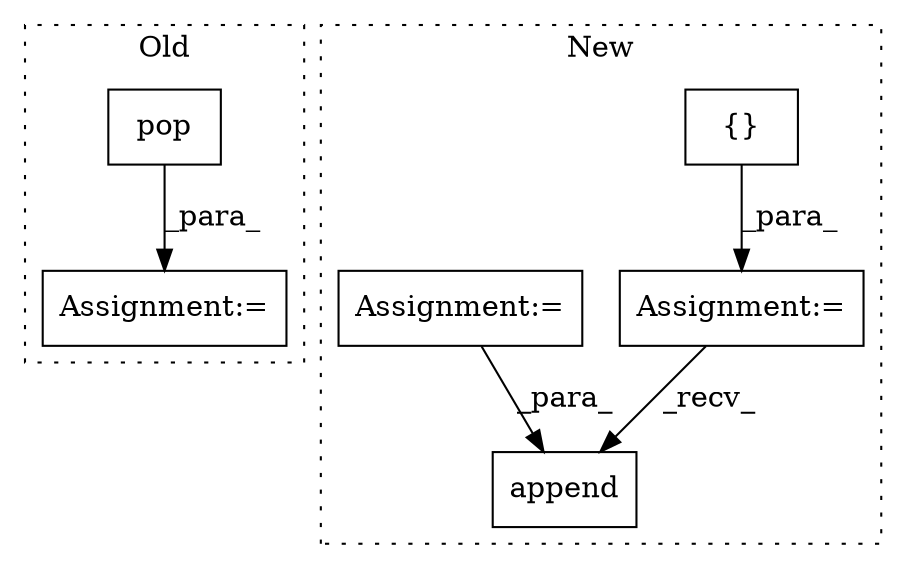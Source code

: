 digraph G {
subgraph cluster0 {
1 [label="pop" a="32" s="2061,2093" l="4,1" shape="box"];
6 [label="Assignment:=" a="7" s="2215" l="1" shape="box"];
label = "Old";
style="dotted";
}
subgraph cluster1 {
2 [label="append" a="32" s="4414,4422" l="7,1" shape="box"];
3 [label="{}" a="4" s="4243" l="2" shape="box"];
4 [label="Assignment:=" a="7" s="4224" l="1" shape="box"];
5 [label="Assignment:=" a="7" s="3969" l="8" shape="box"];
label = "New";
style="dotted";
}
1 -> 6 [label="_para_"];
3 -> 4 [label="_para_"];
4 -> 2 [label="_recv_"];
5 -> 2 [label="_para_"];
}